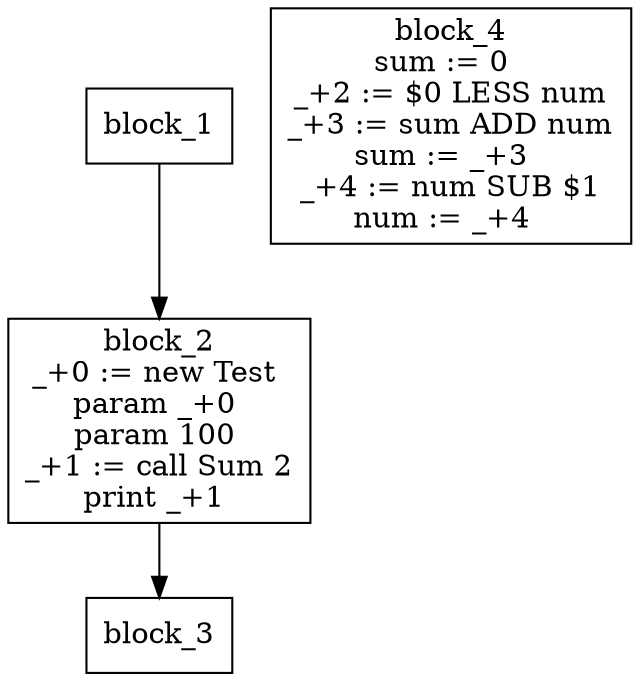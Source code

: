 digraph G {
node [shape = box];
block_1 [label="block_1
"];
block_1 -> block_2;
block_2 [label="block_2
_+0 := new Test 
param _+0 
param 100 
_+1 := call Sum 2
print _+1 
"];
block_2 -> block_3;
block_3 [label="block_3
"];
block_4 [label="block_4
sum := 0  
_+2 := $0 LESS num
_+3 := sum ADD num
sum := _+3  
_+4 := num SUB $1
num := _+4  
"];
}
